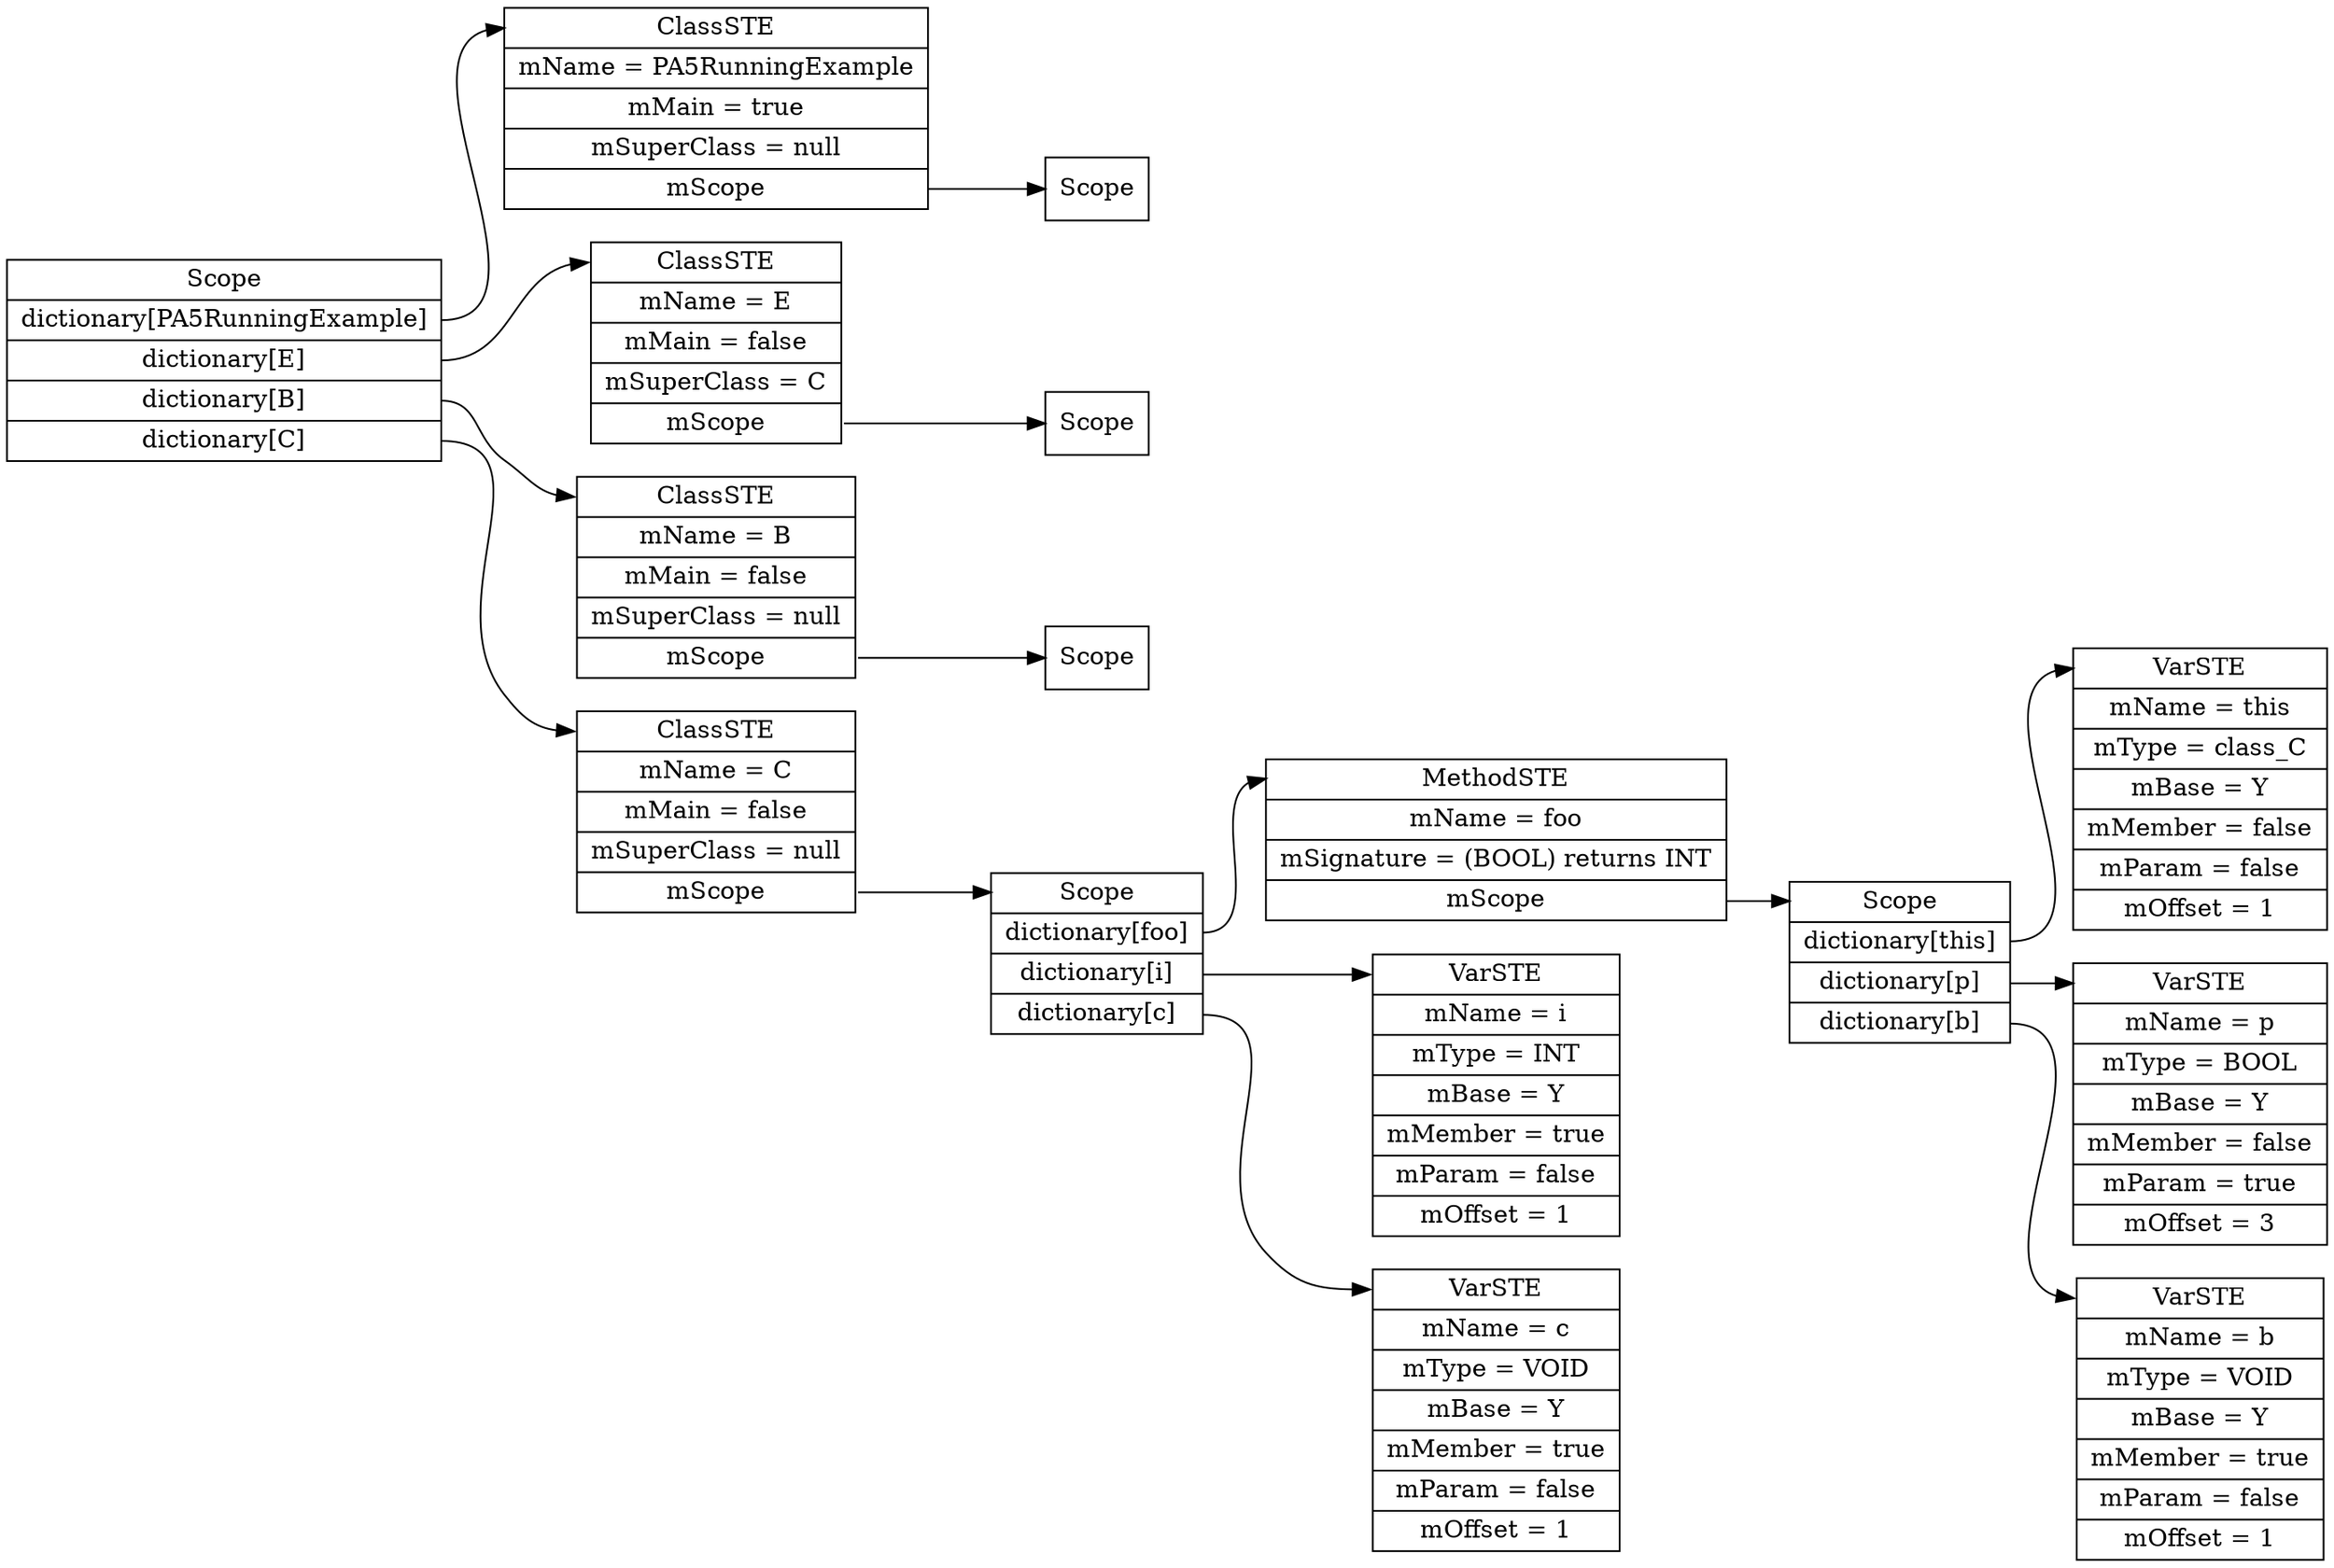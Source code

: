 digraph SymTable {
	graph [rankdir="LR"];
	node [shape=record];
	0 [label=" <f0> Scope | <f1> dictionary\[PA5RunningExample\] | <f2> dictionary\[E\] | <f3> dictionary\[B\] | <f4> dictionary\[C\] "];
	0:<f1> -> 1:<f0>;
	1 [label=" <f0> ClassSTE | <f1> mName = PA5RunningExample| <f2> mMain = true| <f3> mSuperClass = null| <f4> mScope "];
	1:<f4> -> 2:<f0>;
	2 [label=" <f0> Scope "];
	0:<f2> -> 3:<f0>;
	3 [label=" <f0> ClassSTE | <f1> mName = E| <f2> mMain = false| <f3> mSuperClass = C| <f4> mScope "];
	3:<f4> -> 4:<f0>;
	4 [label=" <f0> Scope "];
	0:<f3> -> 5:<f0>;
	5 [label=" <f0> ClassSTE | <f1> mName = B| <f2> mMain = false| <f3> mSuperClass = null| <f4> mScope "];
	5:<f4> -> 6:<f0>;
	6 [label=" <f0> Scope "];
	0:<f4> -> 7:<f0>;
	7 [label=" <f0> ClassSTE | <f1> mName = C| <f2> mMain = false| <f3> mSuperClass = null| <f4> mScope "];
	7:<f4> -> 8:<f0>;
	8 [label=" <f0> Scope | <f1> dictionary\[foo\] | <f2> dictionary\[i\] | <f3> dictionary\[c\] "];
	8:<f1> -> 9:<f0>;
	9 [label=" <f0> MethodSTE | <f1> mName = foo| <f2> mSignature = (BOOL) returns INT| <f3> mScope "];
	9:<f3> -> 10:<f0>;
	10 [label=" <f0> Scope | <f1> dictionary\[this\] | <f2> dictionary\[p\] | <f3> dictionary\[b\] "];
	10:<f1> -> 11:<f0>;
	11 [label=" <f0> VarSTE | <f1> mName = this| <f2> mType = class_C| <f3> mBase = Y| <f4> mMember = false| <f5> mParam = false| <f6> mOffset = 1"];
	10:<f2> -> 12:<f0>;
	12 [label=" <f0> VarSTE | <f1> mName = p| <f2> mType = BOOL| <f3> mBase = Y| <f4> mMember = false| <f5> mParam = true| <f6> mOffset = 3"];
	10:<f3> -> 13:<f0>;
	13 [label=" <f0> VarSTE | <f1> mName = b| <f2> mType = VOID| <f3> mBase = Y| <f4> mMember = true| <f5> mParam = false| <f6> mOffset = 1"];
	8:<f2> -> 14:<f0>;
	14 [label=" <f0> VarSTE | <f1> mName = i| <f2> mType = INT| <f3> mBase = Y| <f4> mMember = true| <f5> mParam = false| <f6> mOffset = 1"];
	8:<f3> -> 15:<f0>;
	15 [label=" <f0> VarSTE | <f1> mName = c| <f2> mType = VOID| <f3> mBase = Y| <f4> mMember = true| <f5> mParam = false| <f6> mOffset = 1"];
}
